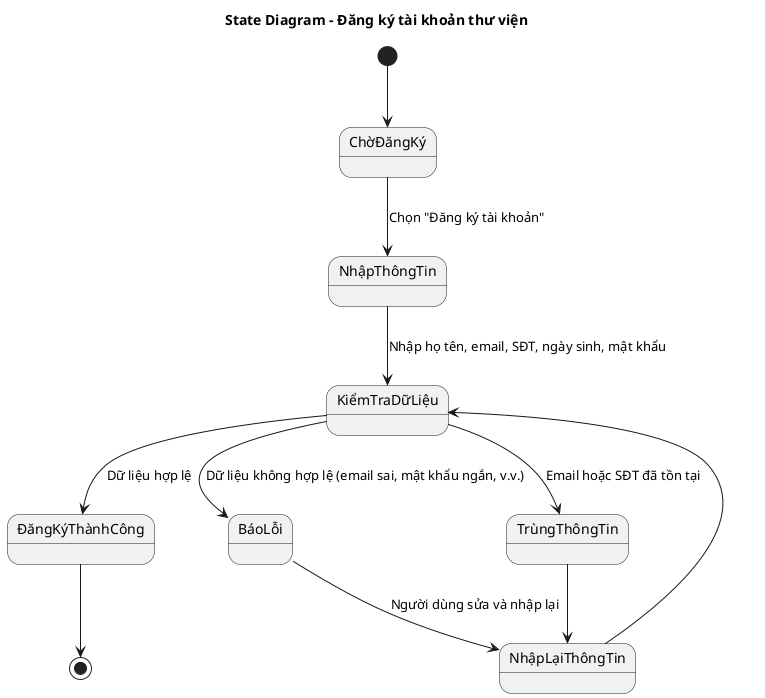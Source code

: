 @startuml
title State Diagram – Đăng ký tài khoản thư viện

[*] --> ChờĐăngKý

ChờĐăngKý --> NhậpThôngTin : Chọn "Đăng ký tài khoản"

NhậpThôngTin --> KiểmTraDữLiệu : Nhập họ tên, email, SĐT, ngày sinh, mật khẩu

KiểmTraDữLiệu --> ĐăngKýThànhCông : Dữ liệu hợp lệ
KiểmTraDữLiệu --> BáoLỗi : Dữ liệu không hợp lệ (email sai, mật khẩu ngắn, v.v.)
KiểmTraDữLiệu --> TrùngThôngTin : Email hoặc SĐT đã tồn tại

BáoLỗi --> NhậpLạiThôngTin : Người dùng sửa và nhập lại
TrùngThôngTin --> NhậpLạiThôngTin

NhậpLạiThôngTin --> KiểmTraDữLiệu

ĐăngKýThànhCông --> [*]

@enduml
